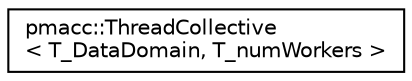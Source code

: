 digraph "Graphical Class Hierarchy"
{
 // LATEX_PDF_SIZE
  edge [fontname="Helvetica",fontsize="10",labelfontname="Helvetica",labelfontsize="10"];
  node [fontname="Helvetica",fontsize="10",shape=record];
  rankdir="LR";
  Node0 [label="pmacc::ThreadCollective\l\< T_DataDomain, T_numWorkers \>",height=0.2,width=0.4,color="black", fillcolor="white", style="filled",URL="$classpmacc_1_1_thread_collective.html",tooltip="execute a functor for each cell of a domain"];
}
